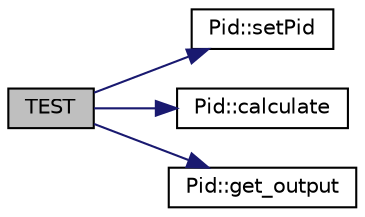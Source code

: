 digraph "TEST"
{
  edge [fontname="Helvetica",fontsize="10",labelfontname="Helvetica",labelfontsize="10"];
  node [fontname="Helvetica",fontsize="10",shape=record];
  rankdir="LR";
  Node5 [label="TEST",height=0.2,width=0.4,color="black", fillcolor="grey75", style="filled", fontcolor="black"];
  Node5 -> Node6 [color="midnightblue",fontsize="10",style="solid",fontname="Helvetica"];
  Node6 [label="Pid::setPid",height=0.2,width=0.4,color="black", fillcolor="white", style="filled",URL="$dc/de1/class_pid.html#aa8626402086bcd10cbb7f581c92300fb"];
  Node5 -> Node7 [color="midnightblue",fontsize="10",style="solid",fontname="Helvetica"];
  Node7 [label="Pid::calculate",height=0.2,width=0.4,color="black", fillcolor="white", style="filled",URL="$dc/de1/class_pid.html#afe78d03b3e96db6b2dc6b3255ac84bb5"];
  Node5 -> Node8 [color="midnightblue",fontsize="10",style="solid",fontname="Helvetica"];
  Node8 [label="Pid::get_output",height=0.2,width=0.4,color="black", fillcolor="white", style="filled",URL="$dc/de1/class_pid.html#a12b32c86a4e7ee2f25dce2a0fc49823d"];
}
